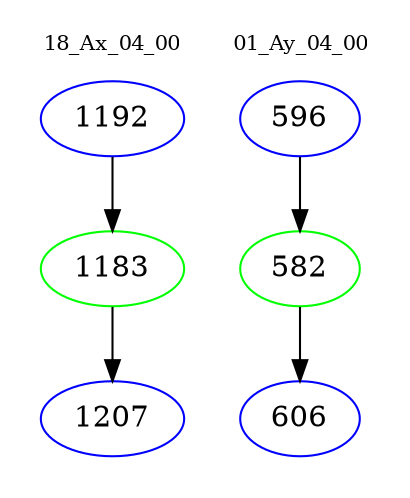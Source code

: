 digraph{
subgraph cluster_0 {
color = white
label = "18_Ax_04_00";
fontsize=10;
T0_1192 [label="1192", color="blue"]
T0_1192 -> T0_1183 [color="black"]
T0_1183 [label="1183", color="green"]
T0_1183 -> T0_1207 [color="black"]
T0_1207 [label="1207", color="blue"]
}
subgraph cluster_1 {
color = white
label = "01_Ay_04_00";
fontsize=10;
T1_596 [label="596", color="blue"]
T1_596 -> T1_582 [color="black"]
T1_582 [label="582", color="green"]
T1_582 -> T1_606 [color="black"]
T1_606 [label="606", color="blue"]
}
}
